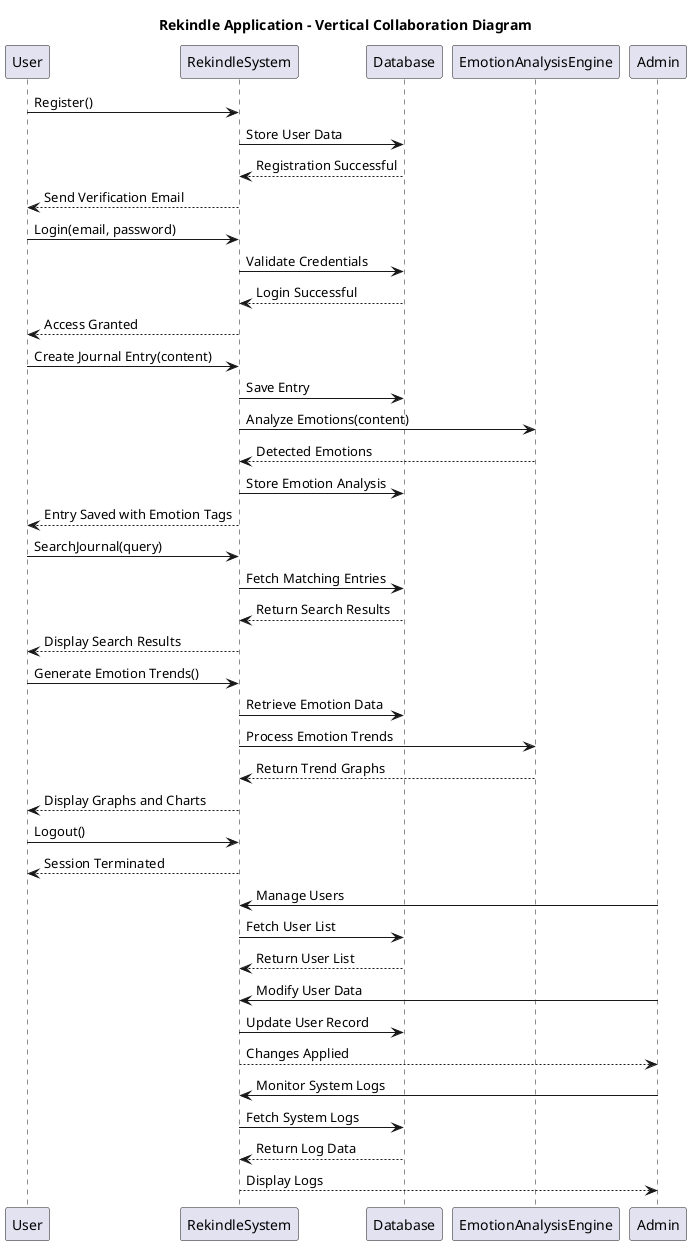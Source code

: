 @startuml collaboration_diagram
title Rekindle Application - Vertical Collaboration Diagram

' Defining Objects (Vertical Layout)
User -> RekindleSystem : Register()
RekindleSystem -> Database : Store User Data
Database --> RekindleSystem : Registration Successful
RekindleSystem --> User : Send Verification Email

User -> RekindleSystem : Login(email, password)
RekindleSystem -> Database : Validate Credentials
Database --> RekindleSystem : Login Successful
RekindleSystem --> User : Access Granted

User -> RekindleSystem : Create Journal Entry(content)
RekindleSystem -> Database : Save Entry
RekindleSystem -> EmotionAnalysisEngine : Analyze Emotions(content)
EmotionAnalysisEngine --> RekindleSystem : Detected Emotions
RekindleSystem -> Database : Store Emotion Analysis
RekindleSystem --> User : Entry Saved with Emotion Tags

User -> RekindleSystem : SearchJournal(query)
RekindleSystem -> Database : Fetch Matching Entries
Database --> RekindleSystem : Return Search Results
RekindleSystem --> User : Display Search Results

User -> RekindleSystem : Generate Emotion Trends()
RekindleSystem -> Database : Retrieve Emotion Data
RekindleSystem -> EmotionAnalysisEngine : Process Emotion Trends
EmotionAnalysisEngine --> RekindleSystem : Return Trend Graphs
RekindleSystem --> User : Display Graphs and Charts

User -> RekindleSystem : Logout()
RekindleSystem --> User : Session Terminated

Admin -> RekindleSystem : Manage Users
RekindleSystem -> Database : Fetch User List
Database --> RekindleSystem : Return User List
Admin -> RekindleSystem : Modify User Data
RekindleSystem -> Database : Update User Record
RekindleSystem --> Admin : Changes Applied

Admin -> RekindleSystem : Monitor System Logs
RekindleSystem -> Database : Fetch System Logs
Database --> RekindleSystem : Return Log Data
RekindleSystem --> Admin : Display Logs

@enduml
